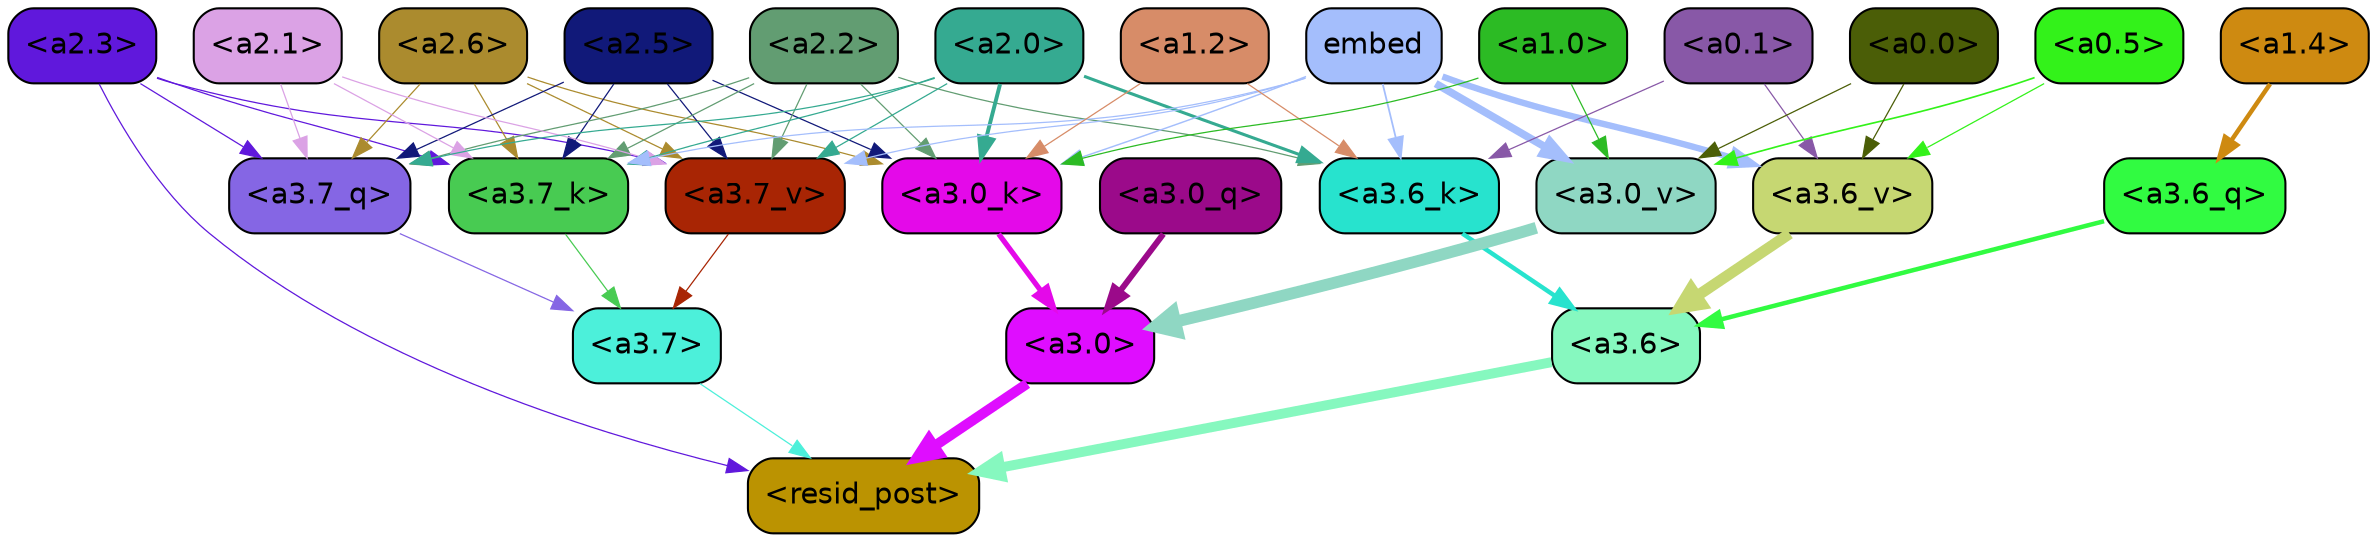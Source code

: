 strict digraph "" {
	graph [bgcolor=transparent,
		layout=dot,
		overlap=false,
		splines=true
	];
	"<a3.7>"	[color=black,
		fillcolor="#4cf0da",
		fontname=Helvetica,
		shape=box,
		style="filled, rounded"];
	"<resid_post>"	[color=black,
		fillcolor="#bb9301",
		fontname=Helvetica,
		shape=box,
		style="filled, rounded"];
	"<a3.7>" -> "<resid_post>"	[color="#4cf0da",
		penwidth=0.6];
	"<a3.6>"	[color=black,
		fillcolor="#86f8bf",
		fontname=Helvetica,
		shape=box,
		style="filled, rounded"];
	"<a3.6>" -> "<resid_post>"	[color="#86f8bf",
		penwidth=4.7534414529800415];
	"<a3.0>"	[color=black,
		fillcolor="#df0dff",
		fontname=Helvetica,
		shape=box,
		style="filled, rounded"];
	"<a3.0>" -> "<resid_post>"	[color="#df0dff",
		penwidth=4.898576855659485];
	"<a2.3>"	[color=black,
		fillcolor="#6018dc",
		fontname=Helvetica,
		shape=box,
		style="filled, rounded"];
	"<a2.3>" -> "<resid_post>"	[color="#6018dc",
		penwidth=0.6];
	"<a3.7_q>"	[color=black,
		fillcolor="#8566e4",
		fontname=Helvetica,
		shape=box,
		style="filled, rounded"];
	"<a2.3>" -> "<a3.7_q>"	[color="#6018dc",
		penwidth=0.6];
	"<a3.7_k>"	[color=black,
		fillcolor="#48cb52",
		fontname=Helvetica,
		shape=box,
		style="filled, rounded"];
	"<a2.3>" -> "<a3.7_k>"	[color="#6018dc",
		penwidth=0.6];
	"<a3.7_v>"	[color=black,
		fillcolor="#a82504",
		fontname=Helvetica,
		shape=box,
		style="filled, rounded"];
	"<a2.3>" -> "<a3.7_v>"	[color="#6018dc",
		penwidth=0.6];
	"<a3.7_q>" -> "<a3.7>"	[color="#8566e4",
		penwidth=0.6];
	"<a3.6_q>"	[color=black,
		fillcolor="#31fb41",
		fontname=Helvetica,
		shape=box,
		style="filled, rounded"];
	"<a3.6_q>" -> "<a3.6>"	[color="#31fb41",
		penwidth=2.160832464694977];
	"<a3.0_q>"	[color=black,
		fillcolor="#9b0a8a",
		fontname=Helvetica,
		shape=box,
		style="filled, rounded"];
	"<a3.0_q>" -> "<a3.0>"	[color="#9b0a8a",
		penwidth=2.870753765106201];
	"<a3.7_k>" -> "<a3.7>"	[color="#48cb52",
		penwidth=0.6];
	"<a3.6_k>"	[color=black,
		fillcolor="#27e3ce",
		fontname=Helvetica,
		shape=box,
		style="filled, rounded"];
	"<a3.6_k>" -> "<a3.6>"	[color="#27e3ce",
		penwidth=2.13908451795578];
	"<a3.0_k>"	[color=black,
		fillcolor="#e409e9",
		fontname=Helvetica,
		shape=box,
		style="filled, rounded"];
	"<a3.0_k>" -> "<a3.0>"	[color="#e409e9",
		penwidth=2.520303964614868];
	"<a3.7_v>" -> "<a3.7>"	[color="#a82504",
		penwidth=0.6];
	"<a3.6_v>"	[color=black,
		fillcolor="#c6d772",
		fontname=Helvetica,
		shape=box,
		style="filled, rounded"];
	"<a3.6_v>" -> "<a3.6>"	[color="#c6d772",
		penwidth=5.297133803367615];
	"<a3.0_v>"	[color=black,
		fillcolor="#8fd7c3",
		fontname=Helvetica,
		shape=box,
		style="filled, rounded"];
	"<a3.0_v>" -> "<a3.0>"	[color="#8fd7c3",
		penwidth=5.680712580680847];
	"<a2.6>"	[color=black,
		fillcolor="#ab8b2e",
		fontname=Helvetica,
		shape=box,
		style="filled, rounded"];
	"<a2.6>" -> "<a3.7_q>"	[color="#ab8b2e",
		penwidth=0.6];
	"<a2.6>" -> "<a3.7_k>"	[color="#ab8b2e",
		penwidth=0.6];
	"<a2.6>" -> "<a3.0_k>"	[color="#ab8b2e",
		penwidth=0.6];
	"<a2.6>" -> "<a3.7_v>"	[color="#ab8b2e",
		penwidth=0.6];
	"<a2.5>"	[color=black,
		fillcolor="#111979",
		fontname=Helvetica,
		shape=box,
		style="filled, rounded"];
	"<a2.5>" -> "<a3.7_q>"	[color="#111979",
		penwidth=0.6];
	"<a2.5>" -> "<a3.7_k>"	[color="#111979",
		penwidth=0.6];
	"<a2.5>" -> "<a3.0_k>"	[color="#111979",
		penwidth=0.6];
	"<a2.5>" -> "<a3.7_v>"	[color="#111979",
		penwidth=0.6];
	"<a2.2>"	[color=black,
		fillcolor="#629d72",
		fontname=Helvetica,
		shape=box,
		style="filled, rounded"];
	"<a2.2>" -> "<a3.7_q>"	[color="#629d72",
		penwidth=0.6];
	"<a2.2>" -> "<a3.7_k>"	[color="#629d72",
		penwidth=0.6];
	"<a2.2>" -> "<a3.6_k>"	[color="#629d72",
		penwidth=0.6];
	"<a2.2>" -> "<a3.0_k>"	[color="#629d72",
		penwidth=0.6];
	"<a2.2>" -> "<a3.7_v>"	[color="#629d72",
		penwidth=0.6];
	"<a2.1>"	[color=black,
		fillcolor="#dba2e5",
		fontname=Helvetica,
		shape=box,
		style="filled, rounded"];
	"<a2.1>" -> "<a3.7_q>"	[color="#dba2e5",
		penwidth=0.6];
	"<a2.1>" -> "<a3.7_k>"	[color="#dba2e5",
		penwidth=0.6];
	"<a2.1>" -> "<a3.7_v>"	[color="#dba2e5",
		penwidth=0.6];
	"<a2.0>"	[color=black,
		fillcolor="#35aa91",
		fontname=Helvetica,
		shape=box,
		style="filled, rounded"];
	"<a2.0>" -> "<a3.7_q>"	[color="#35aa91",
		penwidth=0.6];
	"<a2.0>" -> "<a3.7_k>"	[color="#35aa91",
		penwidth=0.6];
	"<a2.0>" -> "<a3.6_k>"	[color="#35aa91",
		penwidth=1.4784413101151586];
	"<a2.0>" -> "<a3.0_k>"	[color="#35aa91",
		penwidth=1.8858084231615067];
	"<a2.0>" -> "<a3.7_v>"	[color="#35aa91",
		penwidth=0.6];
	"<a1.4>"	[color=black,
		fillcolor="#ce8a11",
		fontname=Helvetica,
		shape=box,
		style="filled, rounded"];
	"<a1.4>" -> "<a3.6_q>"	[color="#ce8a11",
		penwidth=2.149975523352623];
	embed	[color=black,
		fillcolor="#a4befc",
		fontname=Helvetica,
		shape=box,
		style="filled, rounded"];
	embed -> "<a3.7_k>"	[color="#a4befc",
		penwidth=0.6];
	embed -> "<a3.6_k>"	[color="#a4befc",
		penwidth=0.8552796393632889];
	embed -> "<a3.0_k>"	[color="#a4befc",
		penwidth=0.691851794719696];
	embed -> "<a3.7_v>"	[color="#a4befc",
		penwidth=0.6];
	embed -> "<a3.6_v>"	[color="#a4befc",
		penwidth=3.067279100418091];
	embed -> "<a3.0_v>"	[color="#a4befc",
		penwidth=3.6927278637886047];
	"<a1.2>"	[color=black,
		fillcolor="#d78c68",
		fontname=Helvetica,
		shape=box,
		style="filled, rounded"];
	"<a1.2>" -> "<a3.6_k>"	[color="#d78c68",
		penwidth=0.6];
	"<a1.2>" -> "<a3.0_k>"	[color="#d78c68",
		penwidth=0.6];
	"<a0.1>"	[color=black,
		fillcolor="#8858a7",
		fontname=Helvetica,
		shape=box,
		style="filled, rounded"];
	"<a0.1>" -> "<a3.6_k>"	[color="#8858a7",
		penwidth=0.6];
	"<a0.1>" -> "<a3.6_v>"	[color="#8858a7",
		penwidth=0.6];
	"<a1.0>"	[color=black,
		fillcolor="#2cbb24",
		fontname=Helvetica,
		shape=box,
		style="filled, rounded"];
	"<a1.0>" -> "<a3.0_k>"	[color="#2cbb24",
		penwidth=0.6];
	"<a1.0>" -> "<a3.0_v>"	[color="#2cbb24",
		penwidth=0.6];
	"<a0.5>"	[color=black,
		fillcolor="#33f21a",
		fontname=Helvetica,
		shape=box,
		style="filled, rounded"];
	"<a0.5>" -> "<a3.6_v>"	[color="#33f21a",
		penwidth=0.6];
	"<a0.5>" -> "<a3.0_v>"	[color="#33f21a",
		penwidth=0.8028683364391327];
	"<a0.0>"	[color=black,
		fillcolor="#4b5e07",
		fontname=Helvetica,
		shape=box,
		style="filled, rounded"];
	"<a0.0>" -> "<a3.6_v>"	[color="#4b5e07",
		penwidth=0.6];
	"<a0.0>" -> "<a3.0_v>"	[color="#4b5e07",
		penwidth=0.6];
}
